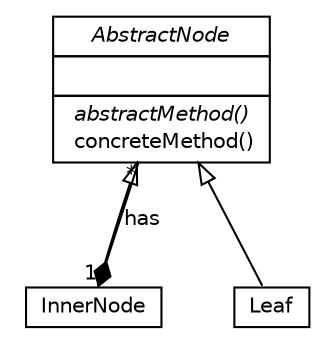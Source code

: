 #!/usr/local/bin/dot
#
# Class diagram 
# Generated by UMLGraph version 5.3 (http://www.umlgraph.org/)
#

digraph G {
	edge [fontname="Helvetica",fontsize=10,labelfontname="Helvetica",labelfontsize=10];
	node [fontname="Helvetica",fontsize=10,shape=plaintext];
	nodesep=0.25;
	ranksep=0.5;
	// test.AbstractNode
	c1 [label=<<table title="test.AbstractNode" border="0" cellborder="1" cellspacing="0" cellpadding="2" port="p"><tr><td><table border="0" cellspacing="0" cellpadding="1"><tr><td align="center" balign="center"><font face="Helvetica-Oblique"> AbstractNode </font></td></tr></table></td></tr><tr><td><table border="0" cellspacing="0" cellpadding="1"><tr><td align="left" balign="left">  </td></tr></table></td></tr><tr><td><table border="0" cellspacing="0" cellpadding="1"><tr><td align="left" balign="left"><font face="Helvetica-Oblique" point-size="10.0">  abstractMethod() </font></td></tr><tr><td align="left" balign="left">  concreteMethod() </td></tr></table></td></tr></table>>, URL="null", fontname="Helvetica", fontcolor="black", fontsize=10.0];
	// test.InnerNode
	c2 [label=<<table title="test.InnerNode" border="0" cellborder="1" cellspacing="0" cellpadding="2" port="p"><tr><td><table border="0" cellspacing="0" cellpadding="1"><tr><td align="center" balign="center"> InnerNode </td></tr></table></td></tr></table>>, URL="null", fontname="Helvetica", fontcolor="black", fontsize=10.0];
	// test.Leaf
	c3 [label=<<table title="test.Leaf" border="0" cellborder="1" cellspacing="0" cellpadding="2" port="p"><tr><td><table border="0" cellspacing="0" cellpadding="1"><tr><td align="center" balign="center"> Leaf </td></tr></table></td></tr></table>>, URL="null", fontname="Helvetica", fontcolor="black", fontsize=10.0];
	//test.InnerNode extends test.AbstractNode
	c1:p -> c2:p [dir=back,arrowtail=empty];
	// test.InnerNode COMPOSED test.AbstractNode
	c2:p -> c1:p [taillabel="1", label="has", headlabel="*", fontname="Helvetica", fontcolor="black", fontsize=10.0, color="black", arrowhead=none, arrowtail=diamond, dir=both];
	//test.Leaf extends test.AbstractNode
	c1:p -> c3:p [dir=back,arrowtail=empty];
}

